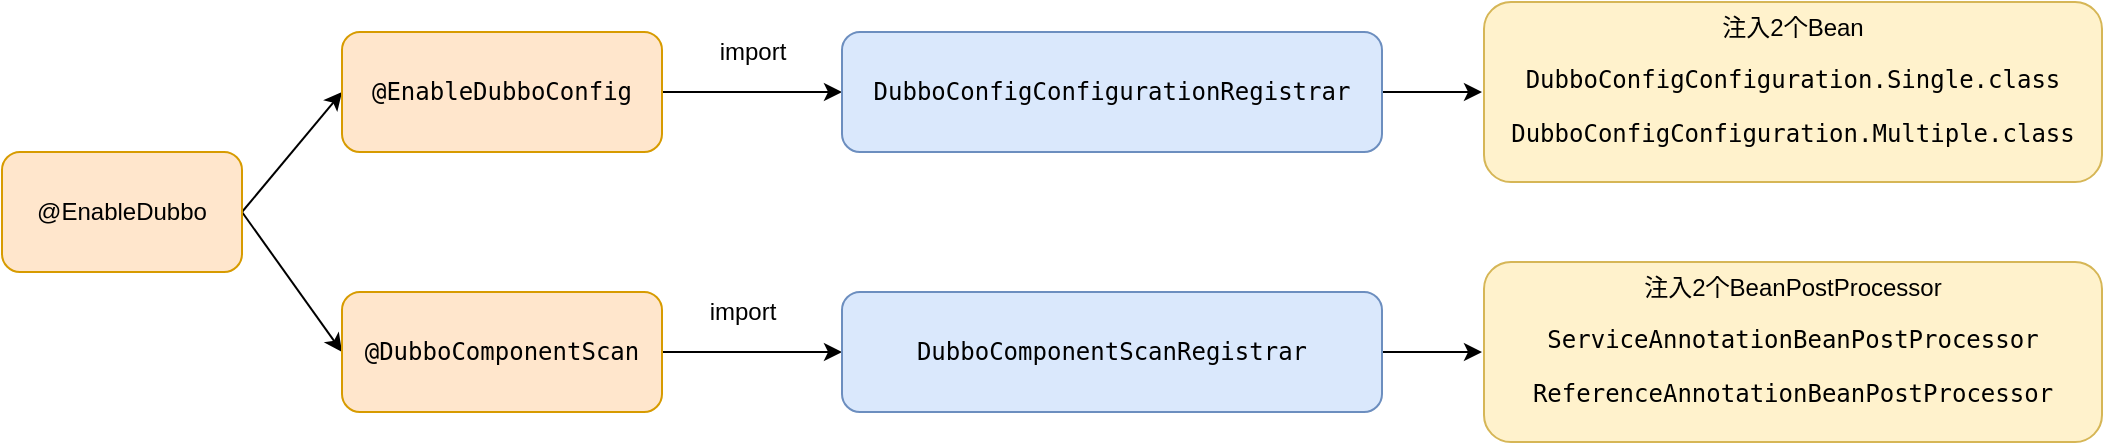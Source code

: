 <mxfile version="14.7.8" type="github">
  <diagram id="nBY4TcWnBL4XPEtN8HET" name="Page-1">
    <mxGraphModel dx="946" dy="536" grid="1" gridSize="10" guides="1" tooltips="1" connect="1" arrows="1" fold="1" page="1" pageScale="1" pageWidth="827" pageHeight="1169" math="0" shadow="0">
      <root>
        <mxCell id="0" />
        <mxCell id="1" parent="0" />
        <mxCell id="7mKYkf04hmXPJJ1JoV85-11" style="rounded=0;orthogonalLoop=1;jettySize=auto;html=1;exitX=1;exitY=0.5;exitDx=0;exitDy=0;entryX=0;entryY=0.5;entryDx=0;entryDy=0;" edge="1" parent="1" source="7mKYkf04hmXPJJ1JoV85-1" target="7mKYkf04hmXPJJ1JoV85-2">
          <mxGeometry relative="1" as="geometry" />
        </mxCell>
        <mxCell id="7mKYkf04hmXPJJ1JoV85-12" style="rounded=0;orthogonalLoop=1;jettySize=auto;html=1;exitX=1;exitY=0.5;exitDx=0;exitDy=0;entryX=0;entryY=0.5;entryDx=0;entryDy=0;" edge="1" parent="1" source="7mKYkf04hmXPJJ1JoV85-1" target="7mKYkf04hmXPJJ1JoV85-4">
          <mxGeometry relative="1" as="geometry" />
        </mxCell>
        <mxCell id="7mKYkf04hmXPJJ1JoV85-1" value="@EnableDubbo" style="rounded=1;whiteSpace=wrap;html=1;fillColor=#ffe6cc;strokeColor=#d79b00;" vertex="1" parent="1">
          <mxGeometry x="130" y="200" width="120" height="60" as="geometry" />
        </mxCell>
        <mxCell id="7mKYkf04hmXPJJ1JoV85-7" value="" style="edgeStyle=orthogonalEdgeStyle;rounded=0;orthogonalLoop=1;jettySize=auto;html=1;" edge="1" parent="1" source="7mKYkf04hmXPJJ1JoV85-2" target="7mKYkf04hmXPJJ1JoV85-5">
          <mxGeometry relative="1" as="geometry" />
        </mxCell>
        <mxCell id="7mKYkf04hmXPJJ1JoV85-2" value="&lt;pre&gt;@EnableDubboConfig&lt;/pre&gt;" style="rounded=1;whiteSpace=wrap;html=1;fillColor=#ffe6cc;strokeColor=#d79b00;" vertex="1" parent="1">
          <mxGeometry x="300" y="140" width="160" height="60" as="geometry" />
        </mxCell>
        <mxCell id="7mKYkf04hmXPJJ1JoV85-8" value="" style="edgeStyle=orthogonalEdgeStyle;rounded=0;orthogonalLoop=1;jettySize=auto;html=1;" edge="1" parent="1" source="7mKYkf04hmXPJJ1JoV85-4" target="7mKYkf04hmXPJJ1JoV85-6">
          <mxGeometry relative="1" as="geometry" />
        </mxCell>
        <mxCell id="7mKYkf04hmXPJJ1JoV85-4" value="&lt;pre&gt;&lt;pre&gt;@DubboComponentScan&lt;/pre&gt;&lt;/pre&gt;" style="rounded=1;whiteSpace=wrap;html=1;fillColor=#ffe6cc;strokeColor=#d79b00;" vertex="1" parent="1">
          <mxGeometry x="300" y="270" width="160" height="60" as="geometry" />
        </mxCell>
        <mxCell id="7mKYkf04hmXPJJ1JoV85-15" style="edgeStyle=none;rounded=0;orthogonalLoop=1;jettySize=auto;html=1;exitX=1;exitY=0.5;exitDx=0;exitDy=0;" edge="1" parent="1" source="7mKYkf04hmXPJJ1JoV85-5">
          <mxGeometry relative="1" as="geometry">
            <mxPoint x="870" y="170" as="targetPoint" />
          </mxGeometry>
        </mxCell>
        <mxCell id="7mKYkf04hmXPJJ1JoV85-5" value="&lt;pre&gt;&lt;pre&gt;DubboConfigConfigurationRegistrar&lt;/pre&gt;&lt;/pre&gt;" style="rounded=1;whiteSpace=wrap;html=1;fillColor=#dae8fc;strokeColor=#6c8ebf;" vertex="1" parent="1">
          <mxGeometry x="550" y="140" width="270" height="60" as="geometry" />
        </mxCell>
        <mxCell id="7mKYkf04hmXPJJ1JoV85-16" style="edgeStyle=none;rounded=0;orthogonalLoop=1;jettySize=auto;html=1;exitX=1;exitY=0.5;exitDx=0;exitDy=0;" edge="1" parent="1" source="7mKYkf04hmXPJJ1JoV85-6">
          <mxGeometry relative="1" as="geometry">
            <mxPoint x="870" y="300" as="targetPoint" />
          </mxGeometry>
        </mxCell>
        <mxCell id="7mKYkf04hmXPJJ1JoV85-6" value="&lt;pre&gt;&lt;pre&gt;&lt;pre&gt;DubboComponentScanRegistrar&lt;/pre&gt;&lt;/pre&gt;&lt;/pre&gt;" style="rounded=1;whiteSpace=wrap;html=1;fillColor=#dae8fc;strokeColor=#6c8ebf;" vertex="1" parent="1">
          <mxGeometry x="550" y="270" width="270" height="60" as="geometry" />
        </mxCell>
        <mxCell id="7mKYkf04hmXPJJ1JoV85-9" value="import" style="text;html=1;align=center;verticalAlign=middle;resizable=0;points=[];autosize=1;strokeColor=none;" vertex="1" parent="1">
          <mxGeometry x="480" y="140" width="50" height="20" as="geometry" />
        </mxCell>
        <mxCell id="7mKYkf04hmXPJJ1JoV85-10" value="import" style="text;html=1;align=center;verticalAlign=middle;resizable=0;points=[];autosize=1;strokeColor=none;" vertex="1" parent="1">
          <mxGeometry x="475" y="270" width="50" height="20" as="geometry" />
        </mxCell>
        <mxCell id="7mKYkf04hmXPJJ1JoV85-13" value="注入2个BeanPostProcessor&lt;pre&gt;ServiceAnnotationBeanPostProcessor&lt;/pre&gt;&lt;pre&gt;&lt;pre&gt;ReferenceAnnotationBeanPostProcessor&lt;/pre&gt;&lt;/pre&gt;" style="rounded=1;whiteSpace=wrap;html=1;fillColor=#fff2cc;strokeColor=#d6b656;" vertex="1" parent="1">
          <mxGeometry x="871" y="255" width="309" height="90" as="geometry" />
        </mxCell>
        <mxCell id="7mKYkf04hmXPJJ1JoV85-14" value="注入2个Bean&lt;br&gt;&lt;pre&gt;DubboConfigConfiguration.Single.class&lt;/pre&gt;&lt;pre&gt;&lt;pre&gt;DubboConfigConfiguration.Multiple.class&lt;/pre&gt;&lt;/pre&gt;" style="rounded=1;whiteSpace=wrap;html=1;fillColor=#fff2cc;strokeColor=#d6b656;" vertex="1" parent="1">
          <mxGeometry x="871" y="125" width="309" height="90" as="geometry" />
        </mxCell>
      </root>
    </mxGraphModel>
  </diagram>
</mxfile>
